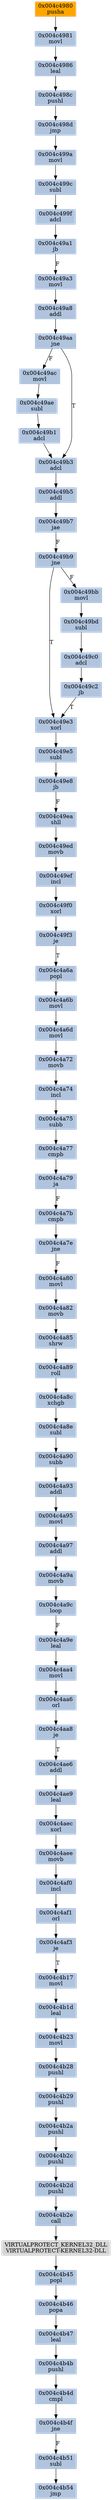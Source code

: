 strict digraph G {
	graph [bgcolor=transparent,
		name=G
	];
	node [color=lightsteelblue,
		fillcolor=lightsteelblue,
		shape=rectangle,
		style=filled
	];
	"0x004c4a9c"	[label="0x004c4a9c
loop"];
	"0x004c4a9e"	[label="0x004c4a9e
leal"];
	"0x004c4a9c" -> "0x004c4a9e"	[color="#000000",
		label=F];
	"0x004c4b2a"	[label="0x004c4b2a
pushl"];
	"0x004c4b2c"	[label="0x004c4b2c
pushl"];
	"0x004c4b2a" -> "0x004c4b2c"	[color="#000000"];
	"0x004c49ac"	[label="0x004c49ac
movl"];
	"0x004c49ae"	[label="0x004c49ae
subl"];
	"0x004c49ac" -> "0x004c49ae"	[color="#000000"];
	"0x004c499f"	[label="0x004c499f
adcl"];
	"0x004c49a1"	[label="0x004c49a1
jb"];
	"0x004c499f" -> "0x004c49a1"	[color="#000000"];
	"0x004c49a3"	[label="0x004c49a3
movl"];
	"0x004c49a8"	[label="0x004c49a8
addl"];
	"0x004c49a3" -> "0x004c49a8"	[color="#000000"];
	"0x004c49b1"	[label="0x004c49b1
adcl"];
	"0x004c49b3"	[label="0x004c49b3
adcl"];
	"0x004c49b1" -> "0x004c49b3"	[color="#000000"];
	"0x004c4aee"	[label="0x004c4aee
movb"];
	"0x004c4af0"	[label="0x004c4af0
incl"];
	"0x004c4aee" -> "0x004c4af0"	[color="#000000"];
	"0x004c49c2"	[label="0x004c49c2
jb"];
	"0x004c49e3"	[label="0x004c49e3
xorl"];
	"0x004c49c2" -> "0x004c49e3"	[color="#000000",
		label=T];
	"0x004c49b9"	[label="0x004c49b9
jne"];
	"0x004c49b9" -> "0x004c49e3"	[color="#000000",
		label=T];
	"0x004c49bb"	[label="0x004c49bb
movl"];
	"0x004c49b9" -> "0x004c49bb"	[color="#000000",
		label=F];
	"0x004c4b2e"	[label="0x004c4b2e
call"];
	VIRTUALPROTECT_KERNEL32_DLL	[color=lightgrey,
		fillcolor=lightgrey,
		label="VIRTUALPROTECT_KERNEL32_DLL
VIRTUALPROTECT-KERNEL32-DLL"];
	"0x004c4b2e" -> VIRTUALPROTECT_KERNEL32_DLL	[color="#000000"];
	"0x004c4b54"	[label="0x004c4b54
jmp"];
	"0x004c4a8c"	[label="0x004c4a8c
xchgb"];
	"0x004c4a8e"	[label="0x004c4a8e
subl"];
	"0x004c4a8c" -> "0x004c4a8e"	[color="#000000"];
	"0x004c4b51"	[label="0x004c4b51
subl"];
	"0x004c4b51" -> "0x004c4b54"	[color="#000000"];
	"0x004c4b4f"	[label="0x004c4b4f
jne"];
	"0x004c4b4f" -> "0x004c4b51"	[color="#000000",
		label=F];
	"0x004c49f0"	[label="0x004c49f0
xorl"];
	"0x004c49f3"	[label="0x004c49f3
je"];
	"0x004c49f0" -> "0x004c49f3"	[color="#000000"];
	"0x004c4b2d"	[label="0x004c4b2d
pushl"];
	"0x004c4b2c" -> "0x004c4b2d"	[color="#000000"];
	"0x004c4a6a"	[label="0x004c4a6a
popl"];
	"0x004c49f3" -> "0x004c4a6a"	[color="#000000",
		label=T];
	"0x004c4a6b"	[label="0x004c4a6b
movl"];
	"0x004c4a6a" -> "0x004c4a6b"	[color="#000000"];
	"0x004c4b46"	[label="0x004c4b46
popa"];
	"0x004c4b47"	[label="0x004c4b47
leal"];
	"0x004c4b46" -> "0x004c4b47"	[color="#000000"];
	"0x004c4a72"	[label="0x004c4a72
movb"];
	"0x004c4a74"	[label="0x004c4a74
incl"];
	"0x004c4a72" -> "0x004c4a74"	[color="#000000"];
	"0x004c4af3"	[label="0x004c4af3
je"];
	"0x004c4b17"	[label="0x004c4b17
movl"];
	"0x004c4af3" -> "0x004c4b17"	[color="#000000",
		label=T];
	"0x004c4a6d"	[label="0x004c4a6d
movl"];
	"0x004c4a6d" -> "0x004c4a72"	[color="#000000"];
	"0x004c49aa"	[label="0x004c49aa
jne"];
	"0x004c49a8" -> "0x004c49aa"	[color="#000000"];
	"0x004c4ae6"	[label="0x004c4ae6
addl"];
	"0x004c4ae9"	[label="0x004c4ae9
leal"];
	"0x004c4ae6" -> "0x004c4ae9"	[color="#000000"];
	"0x004c4b28"	[label="0x004c4b28
pushl"];
	"0x004c4b29"	[label="0x004c4b29
pushl"];
	"0x004c4b28" -> "0x004c4b29"	[color="#000000"];
	"0x004c4a79"	[label="0x004c4a79
ja"];
	"0x004c4a7b"	[label="0x004c4a7b
cmpb"];
	"0x004c4a79" -> "0x004c4a7b"	[color="#000000",
		label=F];
	"0x004c4a89"	[label="0x004c4a89
roll"];
	"0x004c4a89" -> "0x004c4a8c"	[color="#000000"];
	"0x004c4a97"	[label="0x004c4a97
addl"];
	"0x004c4a9a"	[label="0x004c4a9a
movb"];
	"0x004c4a97" -> "0x004c4a9a"	[color="#000000"];
	"0x004c4aa4"	[label="0x004c4aa4
movl"];
	"0x004c4aa6"	[label="0x004c4aa6
orl"];
	"0x004c4aa4" -> "0x004c4aa6"	[color="#000000"];
	"0x004c4aec"	[label="0x004c4aec
xorl"];
	"0x004c4aec" -> "0x004c4aee"	[color="#000000"];
	"0x004c4b23"	[label="0x004c4b23
movl"];
	"0x004c4b23" -> "0x004c4b28"	[color="#000000"];
	"0x004c4a75"	[label="0x004c4a75
subb"];
	"0x004c4a74" -> "0x004c4a75"	[color="#000000"];
	"0x004c49a1" -> "0x004c49a3"	[color="#000000",
		label=F];
	"0x004c4b4b"	[label="0x004c4b4b
pushl"];
	"0x004c4b4d"	[label="0x004c4b4d
cmpl"];
	"0x004c4b4b" -> "0x004c4b4d"	[color="#000000"];
	"0x004c4a95"	[label="0x004c4a95
movl"];
	"0x004c4a95" -> "0x004c4a97"	[color="#000000"];
	"0x004c498c"	[label="0x004c498c
pushl"];
	"0x004c498d"	[label="0x004c498d
jmp"];
	"0x004c498c" -> "0x004c498d"	[color="#000000"];
	"0x004c4a6b" -> "0x004c4a6d"	[color="#000000"];
	"0x004c49ef"	[label="0x004c49ef
incl"];
	"0x004c49ef" -> "0x004c49f0"	[color="#000000"];
	"0x004c4a9a" -> "0x004c4a9c"	[color="#000000"];
	"0x004c4af1"	[label="0x004c4af1
orl"];
	"0x004c4af0" -> "0x004c4af1"	[color="#000000"];
	"0x004c499c"	[label="0x004c499c
subl"];
	"0x004c499c" -> "0x004c499f"	[color="#000000"];
	"0x004c49e5"	[label="0x004c49e5
subl"];
	"0x004c49e3" -> "0x004c49e5"	[color="#000000"];
	"0x004c4a77"	[label="0x004c4a77
cmpb"];
	"0x004c4a77" -> "0x004c4a79"	[color="#000000"];
	"0x004c4b47" -> "0x004c4b4b"	[color="#000000"];
	"0x004c49c0"	[label="0x004c49c0
adcl"];
	"0x004c49c0" -> "0x004c49c2"	[color="#000000"];
	"0x004c4b1d"	[label="0x004c4b1d
leal"];
	"0x004c4b1d" -> "0x004c4b23"	[color="#000000"];
	"0x004c4986"	[label="0x004c4986
leal"];
	"0x004c4986" -> "0x004c498c"	[color="#000000"];
	"0x004c4a93"	[label="0x004c4a93
addl"];
	"0x004c4a93" -> "0x004c4a95"	[color="#000000"];
	"0x004c49bd"	[label="0x004c49bd
subl"];
	"0x004c49bd" -> "0x004c49c0"	[color="#000000"];
	"0x004c4a80"	[label="0x004c4a80
movl"];
	"0x004c4a82"	[label="0x004c4a82
movb"];
	"0x004c4a80" -> "0x004c4a82"	[color="#000000"];
	"0x004c4a85"	[label="0x004c4a85
shrw"];
	"0x004c4a85" -> "0x004c4a89"	[color="#000000"];
	"0x004c49b5"	[label="0x004c49b5
addl"];
	"0x004c49b3" -> "0x004c49b5"	[color="#000000"];
	"0x004c4980"	[color=lightgrey,
		fillcolor=orange,
		label="0x004c4980
pusha"];
	"0x004c4981"	[label="0x004c4981
movl"];
	"0x004c4980" -> "0x004c4981"	[color="#000000"];
	"0x004c4a90"	[label="0x004c4a90
subb"];
	"0x004c4a90" -> "0x004c4a93"	[color="#000000"];
	"0x004c49e8"	[label="0x004c49e8
jb"];
	"0x004c49ea"	[label="0x004c49ea
shll"];
	"0x004c49e8" -> "0x004c49ea"	[color="#000000",
		label=F];
	"0x004c49bb" -> "0x004c49bd"	[color="#000000"];
	"0x004c4a7e"	[label="0x004c4a7e
jne"];
	"0x004c4a7b" -> "0x004c4a7e"	[color="#000000"];
	"0x004c49ed"	[label="0x004c49ed
movb"];
	"0x004c49ea" -> "0x004c49ed"	[color="#000000"];
	"0x004c4a82" -> "0x004c4a85"	[color="#000000"];
	"0x004c4a8e" -> "0x004c4a90"	[color="#000000"];
	"0x004c4aa8"	[label="0x004c4aa8
je"];
	"0x004c4aa8" -> "0x004c4ae6"	[color="#000000",
		label=T];
	"0x004c49ed" -> "0x004c49ef"	[color="#000000"];
	"0x004c49ae" -> "0x004c49b1"	[color="#000000"];
	"0x004c4ae9" -> "0x004c4aec"	[color="#000000"];
	"0x004c49b7"	[label="0x004c49b7
jae"];
	"0x004c49b5" -> "0x004c49b7"	[color="#000000"];
	"0x004c4b2d" -> "0x004c4b2e"	[color="#000000"];
	"0x004c499a"	[label="0x004c499a
movl"];
	"0x004c498d" -> "0x004c499a"	[color="#000000"];
	"0x004c4981" -> "0x004c4986"	[color="#000000"];
	"0x004c4a9e" -> "0x004c4aa4"	[color="#000000"];
	"0x004c4b45"	[label="0x004c4b45
popl"];
	VIRTUALPROTECT_KERNEL32_DLL -> "0x004c4b45"	[color="#000000"];
	"0x004c4af1" -> "0x004c4af3"	[color="#000000"];
	"0x004c49b7" -> "0x004c49b9"	[color="#000000",
		label=F];
	"0x004c4b17" -> "0x004c4b1d"	[color="#000000"];
	"0x004c4aa6" -> "0x004c4aa8"	[color="#000000"];
	"0x004c4b29" -> "0x004c4b2a"	[color="#000000"];
	"0x004c49aa" -> "0x004c49ac"	[color="#000000",
		label=F];
	"0x004c49aa" -> "0x004c49b3"	[color="#000000",
		label=T];
	"0x004c4a7e" -> "0x004c4a80"	[color="#000000",
		label=F];
	"0x004c4b4d" -> "0x004c4b4f"	[color="#000000"];
	"0x004c499a" -> "0x004c499c"	[color="#000000"];
	"0x004c4a75" -> "0x004c4a77"	[color="#000000"];
	"0x004c49e5" -> "0x004c49e8"	[color="#000000"];
	"0x004c4b45" -> "0x004c4b46"	[color="#000000"];
}

